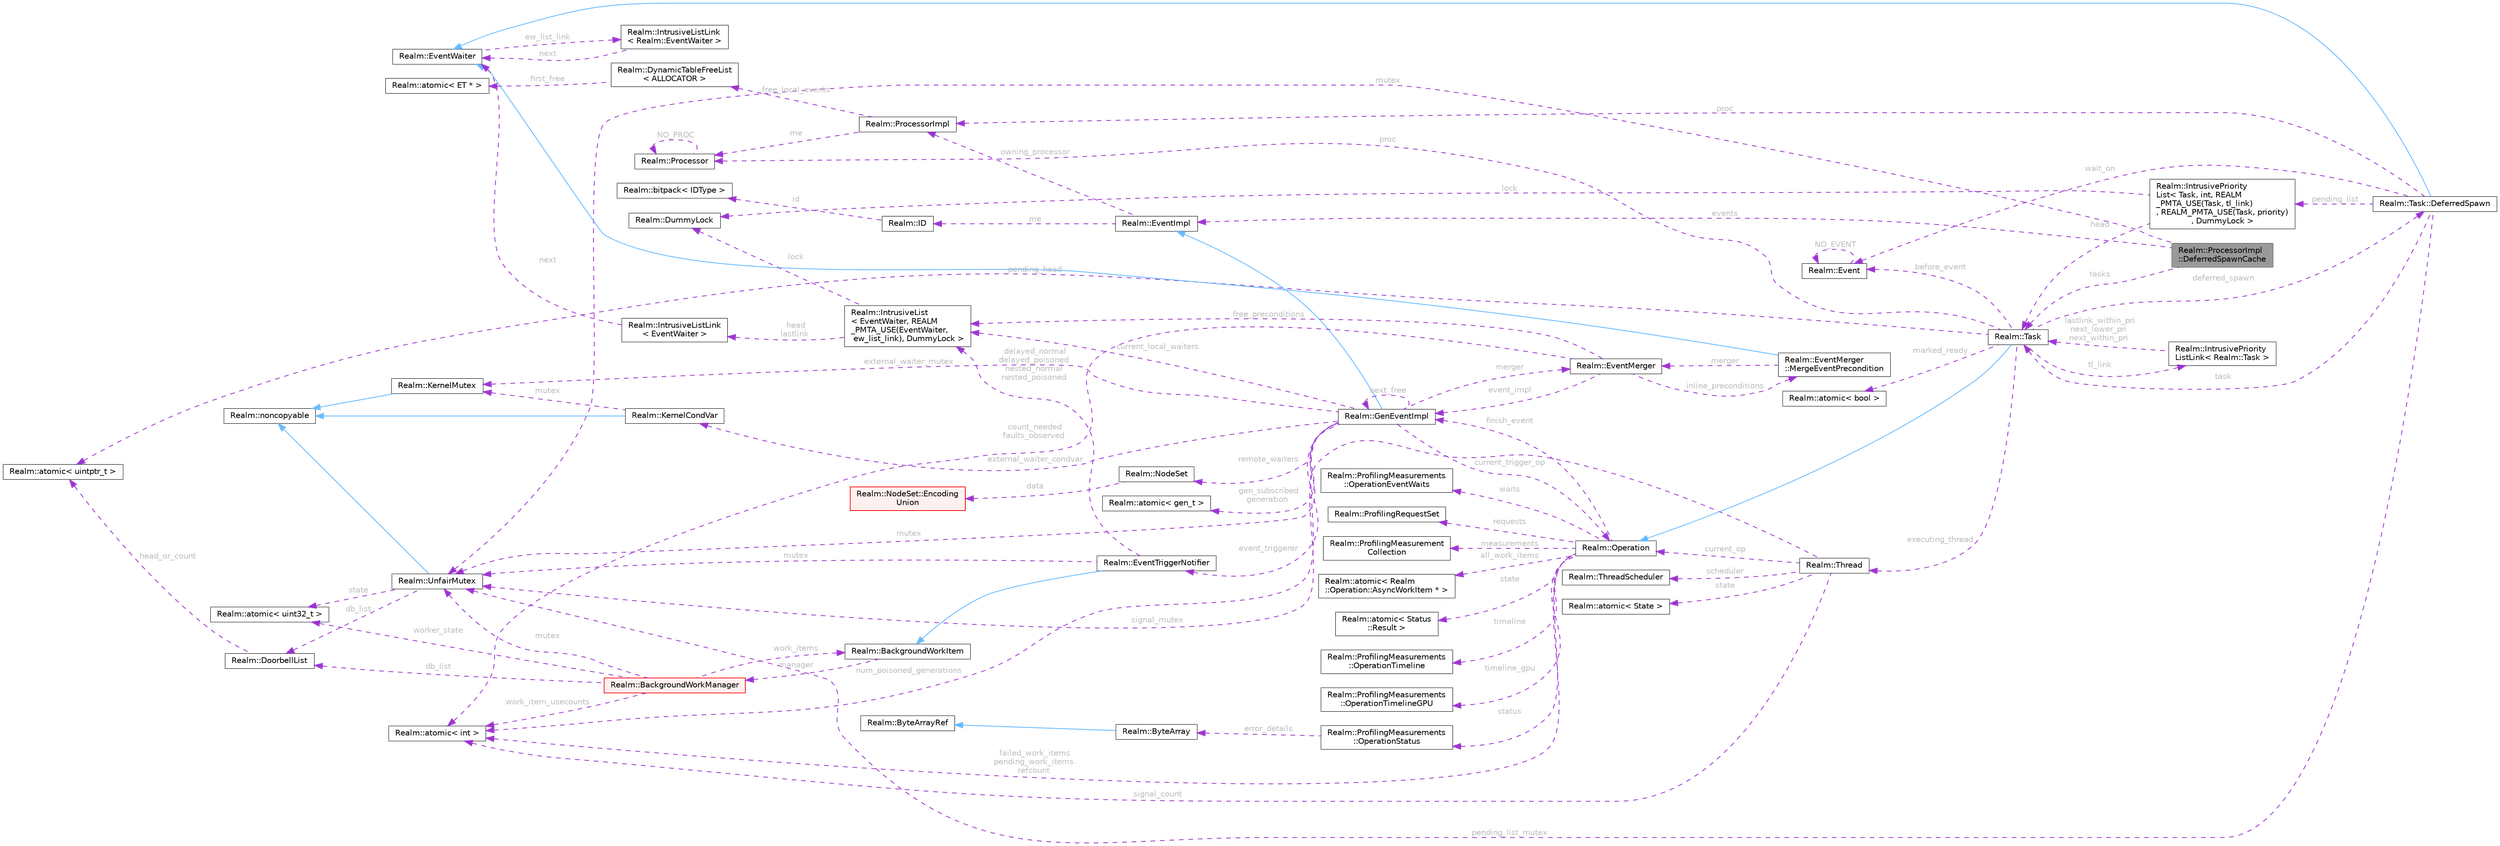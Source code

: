 digraph "Realm::ProcessorImpl::DeferredSpawnCache"
{
 // LATEX_PDF_SIZE
  bgcolor="transparent";
  edge [fontname=Helvetica,fontsize=10,labelfontname=Helvetica,labelfontsize=10];
  node [fontname=Helvetica,fontsize=10,shape=box,height=0.2,width=0.4];
  rankdir="LR";
  Node1 [id="Node000001",label="Realm::ProcessorImpl\l::DeferredSpawnCache",height=0.2,width=0.4,color="gray40", fillcolor="grey60", style="filled", fontcolor="black",tooltip=" "];
  Node2 -> Node1 [id="edge1_Node000001_Node000002",dir="back",color="darkorchid3",style="dashed",tooltip=" ",label=" mutex",fontcolor="grey" ];
  Node2 [id="Node000002",label="Realm::UnfairMutex",height=0.2,width=0.4,color="gray40", fillcolor="white", style="filled",URL="$classRealm_1_1UnfairMutex.html",tooltip=" "];
  Node3 -> Node2 [id="edge2_Node000002_Node000003",dir="back",color="steelblue1",style="solid",tooltip=" "];
  Node3 [id="Node000003",label="Realm::noncopyable",height=0.2,width=0.4,color="gray40", fillcolor="white", style="filled",URL="$classRealm_1_1noncopyable.html",tooltip=" "];
  Node4 -> Node2 [id="edge3_Node000002_Node000004",dir="back",color="darkorchid3",style="dashed",tooltip=" ",label=" state",fontcolor="grey" ];
  Node4 [id="Node000004",label="Realm::atomic\< uint32_t \>",height=0.2,width=0.4,color="gray40", fillcolor="white", style="filled",URL="$classRealm_1_1atomic.html",tooltip=" "];
  Node5 -> Node2 [id="edge4_Node000002_Node000005",dir="back",color="darkorchid3",style="dashed",tooltip=" ",label=" db_list",fontcolor="grey" ];
  Node5 [id="Node000005",label="Realm::DoorbellList",height=0.2,width=0.4,color="gray40", fillcolor="white", style="filled",URL="$classRealm_1_1DoorbellList.html",tooltip=" "];
  Node6 -> Node5 [id="edge5_Node000005_Node000006",dir="back",color="darkorchid3",style="dashed",tooltip=" ",label=" head_or_count",fontcolor="grey" ];
  Node6 [id="Node000006",label="Realm::atomic\< uintptr_t \>",height=0.2,width=0.4,color="gray40", fillcolor="white", style="filled",URL="$classRealm_1_1atomic.html",tooltip=" "];
  Node7 -> Node1 [id="edge6_Node000001_Node000007",dir="back",color="darkorchid3",style="dashed",tooltip=" ",label=" events",fontcolor="grey" ];
  Node7 [id="Node000007",label="Realm::EventImpl",height=0.2,width=0.4,color="gray40", fillcolor="white", style="filled",URL="$classRealm_1_1EventImpl.html",tooltip=" "];
  Node8 -> Node7 [id="edge7_Node000007_Node000008",dir="back",color="darkorchid3",style="dashed",tooltip=" ",label=" me",fontcolor="grey" ];
  Node8 [id="Node000008",label="Realm::ID",height=0.2,width=0.4,color="gray40", fillcolor="white", style="filled",URL="$classRealm_1_1ID.html",tooltip=" "];
  Node9 -> Node8 [id="edge8_Node000008_Node000009",dir="back",color="darkorchid3",style="dashed",tooltip=" ",label=" id",fontcolor="grey" ];
  Node9 [id="Node000009",label="Realm::bitpack\< IDType \>",height=0.2,width=0.4,color="gray40", fillcolor="white", style="filled",URL="$classRealm_1_1bitpack.html",tooltip=" "];
  Node10 -> Node7 [id="edge9_Node000007_Node000010",dir="back",color="darkorchid3",style="dashed",tooltip=" ",label=" owning_processor",fontcolor="grey" ];
  Node10 [id="Node000010",label="Realm::ProcessorImpl",height=0.2,width=0.4,color="gray40", fillcolor="white", style="filled",URL="$classRealm_1_1ProcessorImpl.html",tooltip=" "];
  Node11 -> Node10 [id="edge10_Node000010_Node000011",dir="back",color="darkorchid3",style="dashed",tooltip=" ",label=" free_local_events",fontcolor="grey" ];
  Node11 [id="Node000011",label="Realm::DynamicTableFreeList\l\< ALLOCATOR \>",height=0.2,width=0.4,color="gray40", fillcolor="white", style="filled",URL="$classRealm_1_1DynamicTableFreeList.html",tooltip=" "];
  Node12 -> Node11 [id="edge11_Node000011_Node000012",dir="back",color="darkorchid3",style="dashed",tooltip=" ",label=" first_free",fontcolor="grey" ];
  Node12 [id="Node000012",label="Realm::atomic\< ET * \>",height=0.2,width=0.4,color="gray40", fillcolor="white", style="filled",URL="$classRealm_1_1atomic.html",tooltip=" "];
  Node13 -> Node10 [id="edge12_Node000010_Node000013",dir="back",color="darkorchid3",style="dashed",tooltip=" ",label=" me",fontcolor="grey" ];
  Node13 [id="Node000013",label="Realm::Processor",height=0.2,width=0.4,color="gray40", fillcolor="white", style="filled",URL="$classRealm_1_1Processor.html",tooltip=" "];
  Node13 -> Node13 [id="edge13_Node000013_Node000013",dir="back",color="darkorchid3",style="dashed",tooltip=" ",label=" NO_PROC",fontcolor="grey" ];
  Node14 -> Node1 [id="edge14_Node000001_Node000014",dir="back",color="darkorchid3",style="dashed",tooltip=" ",label=" tasks",fontcolor="grey" ];
  Node14 [id="Node000014",label="Realm::Task",height=0.2,width=0.4,color="gray40", fillcolor="white", style="filled",URL="$classRealm_1_1Task.html",tooltip=" "];
  Node15 -> Node14 [id="edge15_Node000014_Node000015",dir="back",color="steelblue1",style="solid",tooltip=" "];
  Node15 [id="Node000015",label="Realm::Operation",height=0.2,width=0.4,color="gray40", fillcolor="white", style="filled",URL="$classRealm_1_1Operation.html",tooltip=" "];
  Node16 -> Node15 [id="edge16_Node000015_Node000016",dir="back",color="darkorchid3",style="dashed",tooltip=" ",label=" finish_event",fontcolor="grey" ];
  Node16 [id="Node000016",label="Realm::GenEventImpl",height=0.2,width=0.4,color="gray40", fillcolor="white", style="filled",URL="$classRealm_1_1GenEventImpl.html",tooltip=" "];
  Node7 -> Node16 [id="edge17_Node000016_Node000007",dir="back",color="steelblue1",style="solid",tooltip=" "];
  Node17 -> Node16 [id="edge18_Node000016_Node000017",dir="back",color="darkorchid3",style="dashed",tooltip=" ",label=" gen_subscribed\ngeneration",fontcolor="grey" ];
  Node17 [id="Node000017",label="Realm::atomic\< gen_t \>",height=0.2,width=0.4,color="gray40", fillcolor="white", style="filled",URL="$classRealm_1_1atomic.html",tooltip=" "];
  Node18 -> Node16 [id="edge19_Node000016_Node000018",dir="back",color="darkorchid3",style="dashed",tooltip=" ",label=" num_poisoned_generations",fontcolor="grey" ];
  Node18 [id="Node000018",label="Realm::atomic\< int \>",height=0.2,width=0.4,color="gray40", fillcolor="white", style="filled",URL="$classRealm_1_1atomic.html",tooltip=" "];
  Node16 -> Node16 [id="edge20_Node000016_Node000016",dir="back",color="darkorchid3",style="dashed",tooltip=" ",label=" next_free",fontcolor="grey" ];
  Node19 -> Node16 [id="edge21_Node000016_Node000019",dir="back",color="darkorchid3",style="dashed",tooltip=" ",label=" merger",fontcolor="grey" ];
  Node19 [id="Node000019",label="Realm::EventMerger",height=0.2,width=0.4,color="gray40", fillcolor="white", style="filled",URL="$classRealm_1_1EventMerger.html",tooltip=" "];
  Node16 -> Node19 [id="edge22_Node000019_Node000016",dir="back",color="darkorchid3",style="dashed",tooltip=" ",label=" event_impl",fontcolor="grey" ];
  Node18 -> Node19 [id="edge23_Node000019_Node000018",dir="back",color="darkorchid3",style="dashed",tooltip=" ",label=" count_needed\nfaults_observed",fontcolor="grey" ];
  Node20 -> Node19 [id="edge24_Node000019_Node000020",dir="back",color="darkorchid3",style="dashed",tooltip=" ",label=" inline_preconditions",fontcolor="grey" ];
  Node20 [id="Node000020",label="Realm::EventMerger\l::MergeEventPrecondition",height=0.2,width=0.4,color="gray40", fillcolor="white", style="filled",URL="$classRealm_1_1EventMerger_1_1MergeEventPrecondition.html",tooltip=" "];
  Node21 -> Node20 [id="edge25_Node000020_Node000021",dir="back",color="steelblue1",style="solid",tooltip=" "];
  Node21 [id="Node000021",label="Realm::EventWaiter",height=0.2,width=0.4,color="gray40", fillcolor="white", style="filled",URL="$classRealm_1_1EventWaiter.html",tooltip=" "];
  Node22 -> Node21 [id="edge26_Node000021_Node000022",dir="back",color="darkorchid3",style="dashed",tooltip=" ",label=" ew_list_link",fontcolor="grey" ];
  Node22 [id="Node000022",label="Realm::IntrusiveListLink\l\< Realm::EventWaiter \>",height=0.2,width=0.4,color="gray40", fillcolor="white", style="filled",URL="$structRealm_1_1IntrusiveListLink.html",tooltip=" "];
  Node21 -> Node22 [id="edge27_Node000022_Node000021",dir="back",color="darkorchid3",style="dashed",tooltip=" ",label=" next",fontcolor="grey" ];
  Node19 -> Node20 [id="edge28_Node000020_Node000019",dir="back",color="darkorchid3",style="dashed",tooltip=" ",label=" merger",fontcolor="grey" ];
  Node23 -> Node19 [id="edge29_Node000019_Node000023",dir="back",color="darkorchid3",style="dashed",tooltip=" ",label=" free_preconditions",fontcolor="grey" ];
  Node23 [id="Node000023",label="Realm::IntrusiveList\l\< EventWaiter, REALM\l_PMTA_USE(EventWaiter,\l ew_list_link), DummyLock \>",height=0.2,width=0.4,color="gray40", fillcolor="white", style="filled",URL="$classRealm_1_1IntrusiveList.html",tooltip=" "];
  Node24 -> Node23 [id="edge30_Node000023_Node000024",dir="back",color="darkorchid3",style="dashed",tooltip=" ",label=" lock",fontcolor="grey" ];
  Node24 [id="Node000024",label="Realm::DummyLock",height=0.2,width=0.4,color="gray40", fillcolor="white", style="filled",URL="$classRealm_1_1DummyLock.html",tooltip=" "];
  Node25 -> Node23 [id="edge31_Node000023_Node000025",dir="back",color="darkorchid3",style="dashed",tooltip=" ",label=" head\nlastlink",fontcolor="grey" ];
  Node25 [id="Node000025",label="Realm::IntrusiveListLink\l\< EventWaiter \>",height=0.2,width=0.4,color="gray40", fillcolor="white", style="filled",URL="$structRealm_1_1IntrusiveListLink.html",tooltip=" "];
  Node21 -> Node25 [id="edge32_Node000025_Node000021",dir="back",color="darkorchid3",style="dashed",tooltip=" ",label=" next",fontcolor="grey" ];
  Node26 -> Node16 [id="edge33_Node000016_Node000026",dir="back",color="darkorchid3",style="dashed",tooltip=" ",label=" event_triggerer",fontcolor="grey" ];
  Node26 [id="Node000026",label="Realm::EventTriggerNotifier",height=0.2,width=0.4,color="gray40", fillcolor="white", style="filled",URL="$classRealm_1_1EventTriggerNotifier.html",tooltip=" "];
  Node27 -> Node26 [id="edge34_Node000026_Node000027",dir="back",color="steelblue1",style="solid",tooltip=" "];
  Node27 [id="Node000027",label="Realm::BackgroundWorkItem",height=0.2,width=0.4,color="gray40", fillcolor="white", style="filled",URL="$classRealm_1_1BackgroundWorkItem.html",tooltip=" "];
  Node28 -> Node27 [id="edge35_Node000027_Node000028",dir="back",color="darkorchid3",style="dashed",tooltip=" ",label=" manager",fontcolor="grey" ];
  Node28 [id="Node000028",label="Realm::BackgroundWorkManager",height=0.2,width=0.4,color="red", fillcolor="#FFF0F0", style="filled",URL="$classRealm_1_1BackgroundWorkManager.html",tooltip=" "];
  Node2 -> Node28 [id="edge36_Node000028_Node000002",dir="back",color="darkorchid3",style="dashed",tooltip=" ",label=" mutex",fontcolor="grey" ];
  Node18 -> Node28 [id="edge37_Node000028_Node000018",dir="back",color="darkorchid3",style="dashed",tooltip=" ",label=" work_item_usecounts",fontcolor="grey" ];
  Node27 -> Node28 [id="edge38_Node000028_Node000027",dir="back",color="darkorchid3",style="dashed",tooltip=" ",label=" work_items",fontcolor="grey" ];
  Node4 -> Node28 [id="edge39_Node000028_Node000004",dir="back",color="darkorchid3",style="dashed",tooltip=" ",label=" worker_state",fontcolor="grey" ];
  Node5 -> Node28 [id="edge40_Node000028_Node000005",dir="back",color="darkorchid3",style="dashed",tooltip=" ",label=" db_list",fontcolor="grey" ];
  Node2 -> Node26 [id="edge41_Node000026_Node000002",dir="back",color="darkorchid3",style="dashed",tooltip=" ",label=" mutex",fontcolor="grey" ];
  Node23 -> Node26 [id="edge42_Node000026_Node000023",dir="back",color="darkorchid3",style="dashed",tooltip=" ",label=" delayed_normal\ndelayed_poisoned\nnested_normal\nnested_poisoned",fontcolor="grey" ];
  Node2 -> Node16 [id="edge43_Node000016_Node000002",dir="back",color="darkorchid3",style="dashed",tooltip=" ",label=" mutex",fontcolor="grey" ];
  Node15 -> Node16 [id="edge44_Node000016_Node000015",dir="back",color="darkorchid3",style="dashed",tooltip=" ",label=" current_trigger_op",fontcolor="grey" ];
  Node23 -> Node16 [id="edge45_Node000016_Node000023",dir="back",color="darkorchid3",style="dashed",tooltip=" ",label=" current_local_waiters",fontcolor="grey" ];
  Node34 -> Node16 [id="edge46_Node000016_Node000034",dir="back",color="darkorchid3",style="dashed",tooltip=" ",label=" external_waiter_mutex",fontcolor="grey" ];
  Node34 [id="Node000034",label="Realm::KernelMutex",height=0.2,width=0.4,color="gray40", fillcolor="white", style="filled",URL="$classRealm_1_1KernelMutex.html",tooltip=" "];
  Node3 -> Node34 [id="edge47_Node000034_Node000003",dir="back",color="steelblue1",style="solid",tooltip=" "];
  Node35 -> Node16 [id="edge48_Node000016_Node000035",dir="back",color="darkorchid3",style="dashed",tooltip=" ",label=" external_waiter_condvar",fontcolor="grey" ];
  Node35 [id="Node000035",label="Realm::KernelCondVar",height=0.2,width=0.4,color="gray40", fillcolor="white", style="filled",URL="$classRealm_1_1KernelCondVar.html",tooltip=" "];
  Node3 -> Node35 [id="edge49_Node000035_Node000003",dir="back",color="steelblue1",style="solid",tooltip=" "];
  Node34 -> Node35 [id="edge50_Node000035_Node000034",dir="back",color="darkorchid3",style="dashed",tooltip=" ",label=" mutex",fontcolor="grey" ];
  Node36 -> Node16 [id="edge51_Node000016_Node000036",dir="back",color="darkorchid3",style="dashed",tooltip=" ",label=" remote_waiters",fontcolor="grey" ];
  Node36 [id="Node000036",label="Realm::NodeSet",height=0.2,width=0.4,color="gray40", fillcolor="white", style="filled",URL="$classRealm_1_1NodeSet.html",tooltip=" "];
  Node37 -> Node36 [id="edge52_Node000036_Node000037",dir="back",color="darkorchid3",style="dashed",tooltip=" ",label=" data",fontcolor="grey" ];
  Node37 [id="Node000037",label="Realm::NodeSet::Encoding\lUnion",height=0.2,width=0.4,color="red", fillcolor="#FFF0F0", style="filled",URL="$unionRealm_1_1NodeSet_1_1EncodingUnion.html",tooltip=" "];
  Node18 -> Node15 [id="edge53_Node000015_Node000018",dir="back",color="darkorchid3",style="dashed",tooltip=" ",label=" failed_work_items\npending_work_items\nrefcount",fontcolor="grey" ];
  Node39 -> Node15 [id="edge54_Node000015_Node000039",dir="back",color="darkorchid3",style="dashed",tooltip=" ",label=" state",fontcolor="grey" ];
  Node39 [id="Node000039",label="Realm::atomic\< Status\l::Result \>",height=0.2,width=0.4,color="gray40", fillcolor="white", style="filled",URL="$classRealm_1_1atomic.html",tooltip=" "];
  Node40 -> Node15 [id="edge55_Node000015_Node000040",dir="back",color="darkorchid3",style="dashed",tooltip=" ",label=" status",fontcolor="grey" ];
  Node40 [id="Node000040",label="Realm::ProfilingMeasurements\l::OperationStatus",height=0.2,width=0.4,color="gray40", fillcolor="white", style="filled",URL="$structRealm_1_1ProfilingMeasurements_1_1OperationStatus.html",tooltip=" "];
  Node41 -> Node40 [id="edge56_Node000040_Node000041",dir="back",color="darkorchid3",style="dashed",tooltip=" ",label=" error_details",fontcolor="grey" ];
  Node41 [id="Node000041",label="Realm::ByteArray",height=0.2,width=0.4,color="gray40", fillcolor="white", style="filled",URL="$classRealm_1_1ByteArray.html",tooltip=" "];
  Node42 -> Node41 [id="edge57_Node000041_Node000042",dir="back",color="steelblue1",style="solid",tooltip=" "];
  Node42 [id="Node000042",label="Realm::ByteArrayRef",height=0.2,width=0.4,color="gray40", fillcolor="white", style="filled",URL="$classRealm_1_1ByteArrayRef.html",tooltip=" "];
  Node43 -> Node15 [id="edge58_Node000015_Node000043",dir="back",color="darkorchid3",style="dashed",tooltip=" ",label=" timeline",fontcolor="grey" ];
  Node43 [id="Node000043",label="Realm::ProfilingMeasurements\l::OperationTimeline",height=0.2,width=0.4,color="gray40", fillcolor="white", style="filled",URL="$structRealm_1_1ProfilingMeasurements_1_1OperationTimeline.html",tooltip=" "];
  Node44 -> Node15 [id="edge59_Node000015_Node000044",dir="back",color="darkorchid3",style="dashed",tooltip=" ",label=" timeline_gpu",fontcolor="grey" ];
  Node44 [id="Node000044",label="Realm::ProfilingMeasurements\l::OperationTimelineGPU",height=0.2,width=0.4,color="gray40", fillcolor="white", style="filled",URL="$structRealm_1_1ProfilingMeasurements_1_1OperationTimelineGPU.html",tooltip=" "];
  Node45 -> Node15 [id="edge60_Node000015_Node000045",dir="back",color="darkorchid3",style="dashed",tooltip=" ",label=" waits",fontcolor="grey" ];
  Node45 [id="Node000045",label="Realm::ProfilingMeasurements\l::OperationEventWaits",height=0.2,width=0.4,color="gray40", fillcolor="white", style="filled",URL="$structRealm_1_1ProfilingMeasurements_1_1OperationEventWaits.html",tooltip=" "];
  Node46 -> Node15 [id="edge61_Node000015_Node000046",dir="back",color="darkorchid3",style="dashed",tooltip=" ",label=" requests",fontcolor="grey" ];
  Node46 [id="Node000046",label="Realm::ProfilingRequestSet",height=0.2,width=0.4,color="gray40", fillcolor="white", style="filled",URL="$classRealm_1_1ProfilingRequestSet.html",tooltip=" "];
  Node47 -> Node15 [id="edge62_Node000015_Node000047",dir="back",color="darkorchid3",style="dashed",tooltip=" ",label=" measurements",fontcolor="grey" ];
  Node47 [id="Node000047",label="Realm::ProfilingMeasurement\lCollection",height=0.2,width=0.4,color="gray40", fillcolor="white", style="filled",URL="$classRealm_1_1ProfilingMeasurementCollection.html",tooltip=" "];
  Node48 -> Node15 [id="edge63_Node000015_Node000048",dir="back",color="darkorchid3",style="dashed",tooltip=" ",label=" all_work_items",fontcolor="grey" ];
  Node48 [id="Node000048",label="Realm::atomic\< Realm\l::Operation::AsyncWorkItem * \>",height=0.2,width=0.4,color="gray40", fillcolor="white", style="filled",URL="$classRealm_1_1atomic.html",tooltip=" "];
  Node13 -> Node14 [id="edge64_Node000014_Node000013",dir="back",color="darkorchid3",style="dashed",tooltip=" ",label=" proc",fontcolor="grey" ];
  Node49 -> Node14 [id="edge65_Node000014_Node000049",dir="back",color="darkorchid3",style="dashed",tooltip=" ",label=" before_event",fontcolor="grey" ];
  Node49 [id="Node000049",label="Realm::Event",height=0.2,width=0.4,color="gray40", fillcolor="white", style="filled",URL="$classRealm_1_1Event.html",tooltip=" "];
  Node49 -> Node49 [id="edge66_Node000049_Node000049",dir="back",color="darkorchid3",style="dashed",tooltip=" ",label=" NO_EVENT",fontcolor="grey" ];
  Node50 -> Node14 [id="edge67_Node000014_Node000050",dir="back",color="darkorchid3",style="dashed",tooltip=" ",label=" tl_link",fontcolor="grey" ];
  Node50 [id="Node000050",label="Realm::IntrusivePriority\lListLink\< Realm::Task \>",height=0.2,width=0.4,color="gray40", fillcolor="white", style="filled",URL="$structRealm_1_1IntrusivePriorityListLink.html",tooltip=" "];
  Node14 -> Node50 [id="edge68_Node000050_Node000014",dir="back",color="darkorchid3",style="dashed",tooltip=" ",label=" lastlink_within_pri\nnext_lower_pri\nnext_within_pri",fontcolor="grey" ];
  Node51 -> Node14 [id="edge69_Node000014_Node000051",dir="back",color="darkorchid3",style="dashed",tooltip=" ",label=" deferred_spawn",fontcolor="grey" ];
  Node51 [id="Node000051",label="Realm::Task::DeferredSpawn",height=0.2,width=0.4,color="gray40", fillcolor="white", style="filled",URL="$classRealm_1_1Task_1_1DeferredSpawn.html",tooltip=" "];
  Node21 -> Node51 [id="edge70_Node000051_Node000021",dir="back",color="steelblue1",style="solid",tooltip=" "];
  Node10 -> Node51 [id="edge71_Node000051_Node000010",dir="back",color="darkorchid3",style="dashed",tooltip=" ",label=" proc",fontcolor="grey" ];
  Node14 -> Node51 [id="edge72_Node000051_Node000014",dir="back",color="darkorchid3",style="dashed",tooltip=" ",label=" task",fontcolor="grey" ];
  Node49 -> Node51 [id="edge73_Node000051_Node000049",dir="back",color="darkorchid3",style="dashed",tooltip=" ",label=" wait_on",fontcolor="grey" ];
  Node2 -> Node51 [id="edge74_Node000051_Node000002",dir="back",color="darkorchid3",style="dashed",tooltip=" ",label=" pending_list_mutex",fontcolor="grey" ];
  Node52 -> Node51 [id="edge75_Node000051_Node000052",dir="back",color="darkorchid3",style="dashed",tooltip=" ",label=" pending_list",fontcolor="grey" ];
  Node52 [id="Node000052",label="Realm::IntrusivePriority\lList\< Task, int, REALM\l_PMTA_USE(Task, tl_link)\l, REALM_PMTA_USE(Task, priority)\l, DummyLock \>",height=0.2,width=0.4,color="gray40", fillcolor="white", style="filled",URL="$classRealm_1_1IntrusivePriorityList.html",tooltip=" "];
  Node24 -> Node52 [id="edge76_Node000052_Node000024",dir="back",color="darkorchid3",style="dashed",tooltip=" ",label=" lock",fontcolor="grey" ];
  Node14 -> Node52 [id="edge77_Node000052_Node000014",dir="back",color="darkorchid3",style="dashed",tooltip=" ",label=" head",fontcolor="grey" ];
  Node53 -> Node14 [id="edge78_Node000014_Node000053",dir="back",color="darkorchid3",style="dashed",tooltip=" ",label=" executing_thread",fontcolor="grey" ];
  Node53 [id="Node000053",label="Realm::Thread",height=0.2,width=0.4,color="gray40", fillcolor="white", style="filled",URL="$classRealm_1_1Thread.html",tooltip=" "];
  Node54 -> Node53 [id="edge79_Node000053_Node000054",dir="back",color="darkorchid3",style="dashed",tooltip=" ",label=" state",fontcolor="grey" ];
  Node54 [id="Node000054",label="Realm::atomic\< State \>",height=0.2,width=0.4,color="gray40", fillcolor="white", style="filled",URL="$classRealm_1_1atomic.html",tooltip=" "];
  Node55 -> Node53 [id="edge80_Node000053_Node000055",dir="back",color="darkorchid3",style="dashed",tooltip=" ",label=" scheduler",fontcolor="grey" ];
  Node55 [id="Node000055",label="Realm::ThreadScheduler",height=0.2,width=0.4,color="gray40", fillcolor="white", style="filled",URL="$classRealm_1_1ThreadScheduler.html",tooltip=" "];
  Node15 -> Node53 [id="edge81_Node000053_Node000015",dir="back",color="darkorchid3",style="dashed",tooltip=" ",label=" current_op",fontcolor="grey" ];
  Node18 -> Node53 [id="edge82_Node000053_Node000018",dir="back",color="darkorchid3",style="dashed",tooltip=" ",label=" signal_count",fontcolor="grey" ];
  Node2 -> Node53 [id="edge83_Node000053_Node000002",dir="back",color="darkorchid3",style="dashed",tooltip=" ",label=" signal_mutex",fontcolor="grey" ];
  Node56 -> Node14 [id="edge84_Node000014_Node000056",dir="back",color="darkorchid3",style="dashed",tooltip=" ",label=" marked_ready",fontcolor="grey" ];
  Node56 [id="Node000056",label="Realm::atomic\< bool \>",height=0.2,width=0.4,color="gray40", fillcolor="white", style="filled",URL="$classRealm_1_1atomic.html",tooltip=" "];
  Node6 -> Node14 [id="edge85_Node000014_Node000006",dir="back",color="darkorchid3",style="dashed",tooltip=" ",label=" pending_head",fontcolor="grey" ];
}
